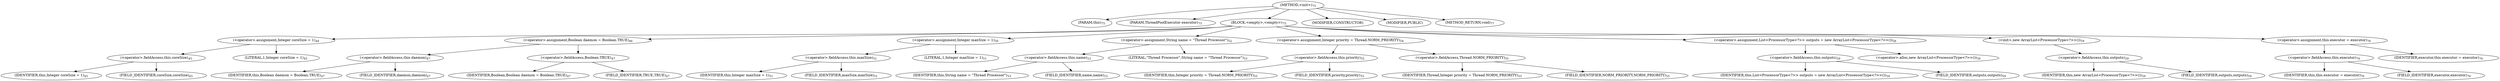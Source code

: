 digraph "&lt;init&gt;" {  
"244" [label = <(METHOD,&lt;init&gt;)<SUB>75</SUB>> ]
"7" [label = <(PARAM,this)<SUB>75</SUB>> ]
"245" [label = <(PARAM,ThreadPoolExecutor executor)<SUB>75</SUB>> ]
"246" [label = <(BLOCK,&lt;empty&gt;,&lt;empty&gt;)<SUB>75</SUB>> ]
"247" [label = <(&lt;operator&gt;.assignment,Integer coreSize = 1)<SUB>44</SUB>> ]
"248" [label = <(&lt;operator&gt;.fieldAccess,this.coreSize)<SUB>45</SUB>> ]
"249" [label = <(IDENTIFIER,this,Integer coreSize = 1)<SUB>45</SUB>> ]
"250" [label = <(FIELD_IDENTIFIER,coreSize,coreSize)<SUB>45</SUB>> ]
"251" [label = <(LITERAL,1,Integer coreSize = 1)<SUB>45</SUB>> ]
"252" [label = <(&lt;operator&gt;.assignment,Boolean daemon = Boolean.TRUE)<SUB>46</SUB>> ]
"253" [label = <(&lt;operator&gt;.fieldAccess,this.daemon)<SUB>47</SUB>> ]
"254" [label = <(IDENTIFIER,this,Boolean daemon = Boolean.TRUE)<SUB>47</SUB>> ]
"255" [label = <(FIELD_IDENTIFIER,daemon,daemon)<SUB>47</SUB>> ]
"256" [label = <(&lt;operator&gt;.fieldAccess,Boolean.TRUE)<SUB>47</SUB>> ]
"257" [label = <(IDENTIFIER,Boolean,Boolean daemon = Boolean.TRUE)<SUB>47</SUB>> ]
"258" [label = <(FIELD_IDENTIFIER,TRUE,TRUE)<SUB>47</SUB>> ]
"259" [label = <(&lt;operator&gt;.assignment,Integer maxSize = 1)<SUB>50</SUB>> ]
"260" [label = <(&lt;operator&gt;.fieldAccess,this.maxSize)<SUB>51</SUB>> ]
"261" [label = <(IDENTIFIER,this,Integer maxSize = 1)<SUB>51</SUB>> ]
"262" [label = <(FIELD_IDENTIFIER,maxSize,maxSize)<SUB>51</SUB>> ]
"263" [label = <(LITERAL,1,Integer maxSize = 1)<SUB>51</SUB>> ]
"264" [label = <(&lt;operator&gt;.assignment,String name = &quot;Thread Processor&quot;)<SUB>52</SUB>> ]
"265" [label = <(&lt;operator&gt;.fieldAccess,this.name)<SUB>53</SUB>> ]
"266" [label = <(IDENTIFIER,this,String name = &quot;Thread Processor&quot;)<SUB>53</SUB>> ]
"267" [label = <(FIELD_IDENTIFIER,name,name)<SUB>53</SUB>> ]
"268" [label = <(LITERAL,&quot;Thread Processor&quot;,String name = &quot;Thread Processor&quot;)<SUB>53</SUB>> ]
"269" [label = <(&lt;operator&gt;.assignment,Integer priority = Thread.NORM_PRIORITY)<SUB>54</SUB>> ]
"270" [label = <(&lt;operator&gt;.fieldAccess,this.priority)<SUB>55</SUB>> ]
"271" [label = <(IDENTIFIER,this,Integer priority = Thread.NORM_PRIORITY)<SUB>55</SUB>> ]
"272" [label = <(FIELD_IDENTIFIER,priority,priority)<SUB>55</SUB>> ]
"273" [label = <(&lt;operator&gt;.fieldAccess,Thread.NORM_PRIORITY)<SUB>55</SUB>> ]
"274" [label = <(IDENTIFIER,Thread,Integer priority = Thread.NORM_PRIORITY)<SUB>55</SUB>> ]
"275" [label = <(FIELD_IDENTIFIER,NORM_PRIORITY,NORM_PRIORITY)<SUB>55</SUB>> ]
"276" [label = <(&lt;operator&gt;.assignment,List&lt;ProcessorType&lt;?&gt;&gt; outputs = new ArrayList&lt;ProcessorType&lt;?&gt;&gt;())<SUB>58</SUB>> ]
"277" [label = <(&lt;operator&gt;.fieldAccess,this.outputs)<SUB>59</SUB>> ]
"278" [label = <(IDENTIFIER,this,List&lt;ProcessorType&lt;?&gt;&gt; outputs = new ArrayList&lt;ProcessorType&lt;?&gt;&gt;())<SUB>59</SUB>> ]
"279" [label = <(FIELD_IDENTIFIER,outputs,outputs)<SUB>59</SUB>> ]
"280" [label = <(&lt;operator&gt;.alloc,new ArrayList&lt;ProcessorType&lt;?&gt;&gt;())<SUB>59</SUB>> ]
"281" [label = <(&lt;init&gt;,new ArrayList&lt;ProcessorType&lt;?&gt;&gt;())<SUB>59</SUB>> ]
"282" [label = <(&lt;operator&gt;.fieldAccess,this.outputs)<SUB>59</SUB>> ]
"283" [label = <(IDENTIFIER,this,new ArrayList&lt;ProcessorType&lt;?&gt;&gt;())<SUB>59</SUB>> ]
"284" [label = <(FIELD_IDENTIFIER,outputs,outputs)<SUB>59</SUB>> ]
"285" [label = <(&lt;operator&gt;.assignment,this.executor = executor)<SUB>76</SUB>> ]
"286" [label = <(&lt;operator&gt;.fieldAccess,this.executor)<SUB>76</SUB>> ]
"6" [label = <(IDENTIFIER,this,this.executor = executor)<SUB>76</SUB>> ]
"287" [label = <(FIELD_IDENTIFIER,executor,executor)<SUB>76</SUB>> ]
"288" [label = <(IDENTIFIER,executor,this.executor = executor)<SUB>76</SUB>> ]
"289" [label = <(MODIFIER,CONSTRUCTOR)> ]
"290" [label = <(MODIFIER,PUBLIC)> ]
"291" [label = <(METHOD_RETURN,void)<SUB>77</SUB>> ]
  "244" -> "7" 
  "244" -> "245" 
  "244" -> "246" 
  "244" -> "289" 
  "244" -> "290" 
  "244" -> "291" 
  "246" -> "247" 
  "246" -> "252" 
  "246" -> "259" 
  "246" -> "264" 
  "246" -> "269" 
  "246" -> "276" 
  "246" -> "281" 
  "246" -> "285" 
  "247" -> "248" 
  "247" -> "251" 
  "248" -> "249" 
  "248" -> "250" 
  "252" -> "253" 
  "252" -> "256" 
  "253" -> "254" 
  "253" -> "255" 
  "256" -> "257" 
  "256" -> "258" 
  "259" -> "260" 
  "259" -> "263" 
  "260" -> "261" 
  "260" -> "262" 
  "264" -> "265" 
  "264" -> "268" 
  "265" -> "266" 
  "265" -> "267" 
  "269" -> "270" 
  "269" -> "273" 
  "270" -> "271" 
  "270" -> "272" 
  "273" -> "274" 
  "273" -> "275" 
  "276" -> "277" 
  "276" -> "280" 
  "277" -> "278" 
  "277" -> "279" 
  "281" -> "282" 
  "282" -> "283" 
  "282" -> "284" 
  "285" -> "286" 
  "285" -> "288" 
  "286" -> "6" 
  "286" -> "287" 
}
